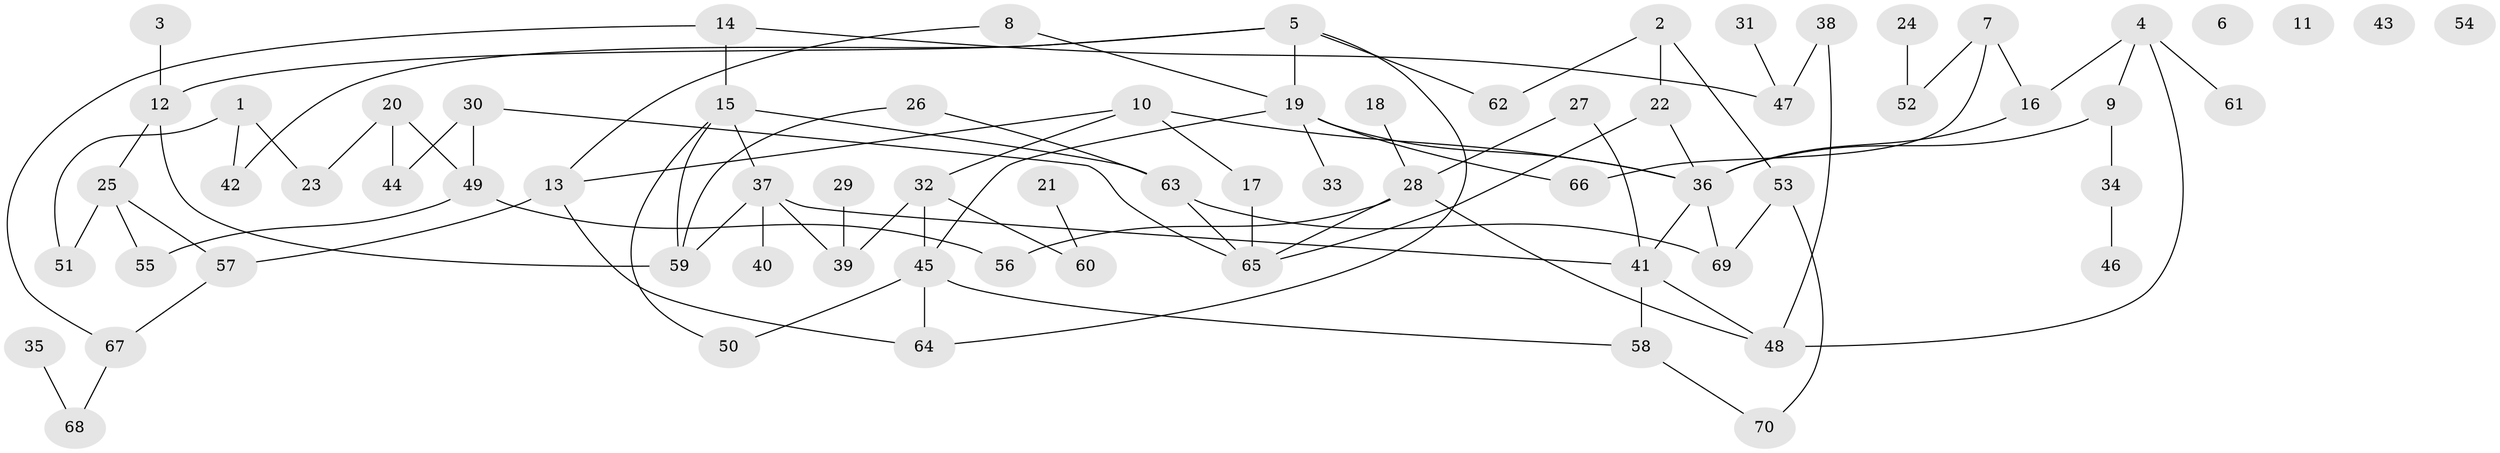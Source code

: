 // coarse degree distribution, {3: 0.2777777777777778, 6: 0.1111111111111111, 4: 0.1111111111111111, 2: 0.1111111111111111, 7: 0.05555555555555555, 9: 0.05555555555555555, 5: 0.1111111111111111, 1: 0.16666666666666666}
// Generated by graph-tools (version 1.1) at 2025/48/03/04/25 22:48:32]
// undirected, 70 vertices, 94 edges
graph export_dot {
  node [color=gray90,style=filled];
  1;
  2;
  3;
  4;
  5;
  6;
  7;
  8;
  9;
  10;
  11;
  12;
  13;
  14;
  15;
  16;
  17;
  18;
  19;
  20;
  21;
  22;
  23;
  24;
  25;
  26;
  27;
  28;
  29;
  30;
  31;
  32;
  33;
  34;
  35;
  36;
  37;
  38;
  39;
  40;
  41;
  42;
  43;
  44;
  45;
  46;
  47;
  48;
  49;
  50;
  51;
  52;
  53;
  54;
  55;
  56;
  57;
  58;
  59;
  60;
  61;
  62;
  63;
  64;
  65;
  66;
  67;
  68;
  69;
  70;
  1 -- 23;
  1 -- 42;
  1 -- 51;
  2 -- 22;
  2 -- 53;
  2 -- 62;
  3 -- 12;
  4 -- 9;
  4 -- 16;
  4 -- 48;
  4 -- 61;
  5 -- 12;
  5 -- 19;
  5 -- 42;
  5 -- 62;
  5 -- 64;
  7 -- 16;
  7 -- 52;
  7 -- 66;
  8 -- 13;
  8 -- 19;
  9 -- 34;
  9 -- 36;
  10 -- 13;
  10 -- 17;
  10 -- 32;
  10 -- 36;
  12 -- 25;
  12 -- 59;
  13 -- 57;
  13 -- 64;
  14 -- 15;
  14 -- 47;
  14 -- 67;
  15 -- 37;
  15 -- 50;
  15 -- 59;
  15 -- 63;
  16 -- 36;
  17 -- 65;
  18 -- 28;
  19 -- 33;
  19 -- 36;
  19 -- 45;
  19 -- 66;
  20 -- 23;
  20 -- 44;
  20 -- 49;
  21 -- 60;
  22 -- 36;
  22 -- 65;
  24 -- 52;
  25 -- 51;
  25 -- 55;
  25 -- 57;
  26 -- 59;
  26 -- 63;
  27 -- 28;
  27 -- 41;
  28 -- 48;
  28 -- 56;
  28 -- 65;
  29 -- 39;
  30 -- 44;
  30 -- 49;
  30 -- 65;
  31 -- 47;
  32 -- 39;
  32 -- 45;
  32 -- 60;
  34 -- 46;
  35 -- 68;
  36 -- 41;
  36 -- 69;
  37 -- 39;
  37 -- 40;
  37 -- 41;
  37 -- 59;
  38 -- 47;
  38 -- 48;
  41 -- 48;
  41 -- 58;
  45 -- 50;
  45 -- 58;
  45 -- 64;
  49 -- 55;
  49 -- 56;
  53 -- 69;
  53 -- 70;
  57 -- 67;
  58 -- 70;
  63 -- 65;
  63 -- 69;
  67 -- 68;
}
